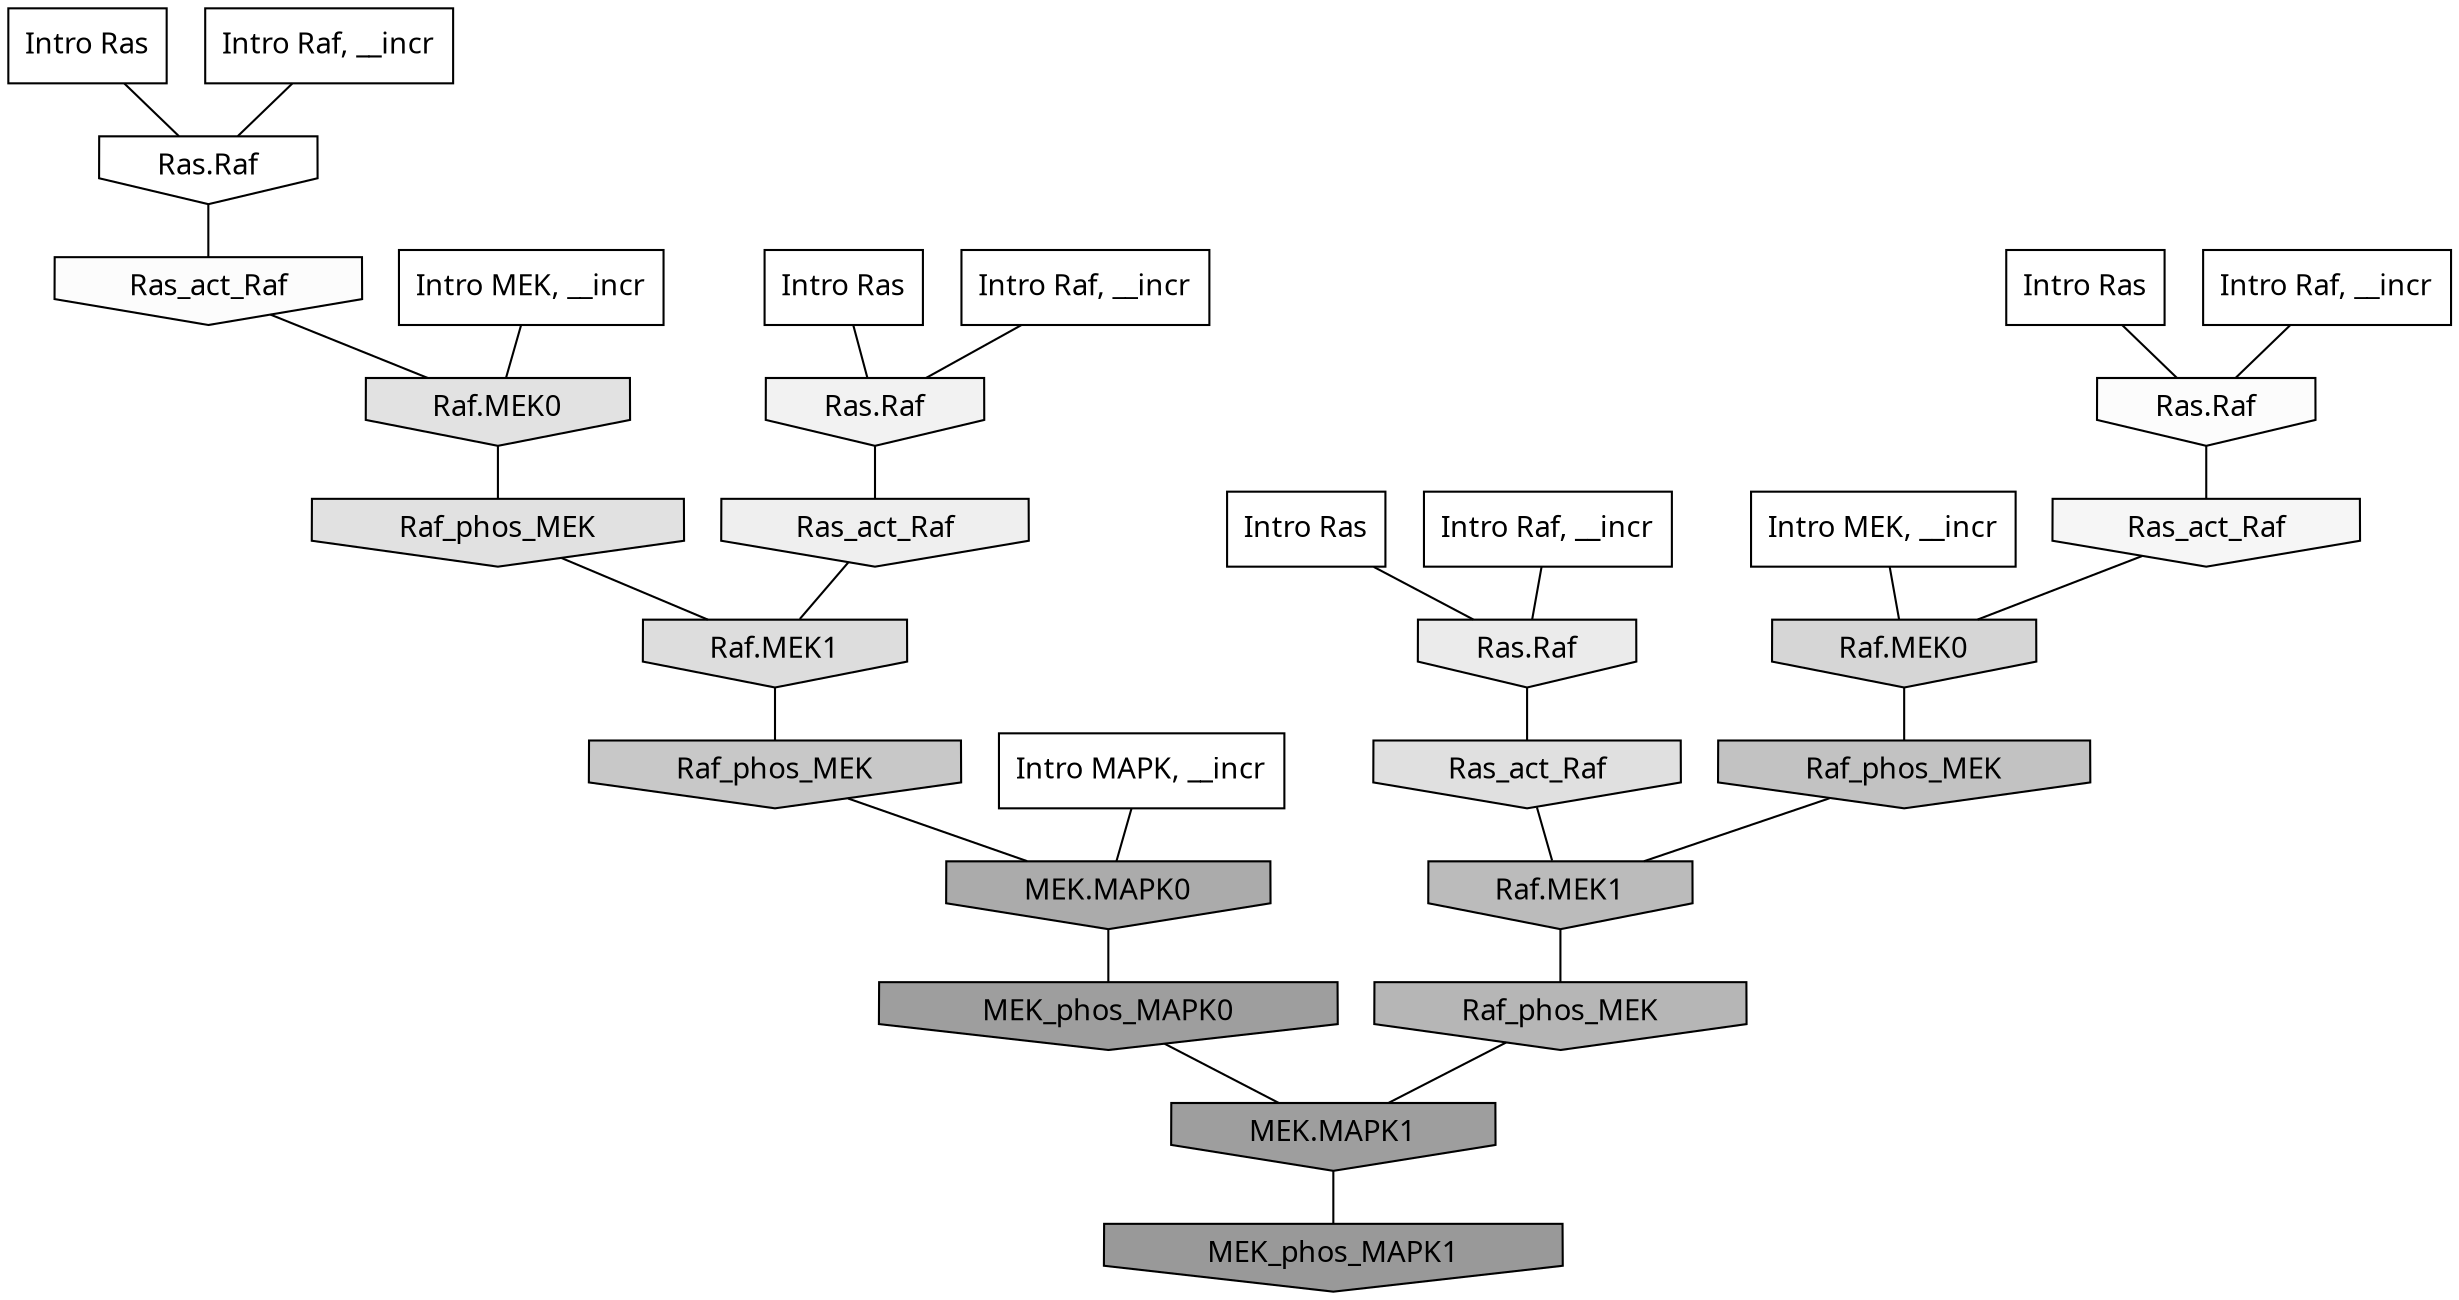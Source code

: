 digraph G{
  rankdir="TB";
  ranksep=0.30;
  node [fontname="CMU Serif"];
  edge [fontname="CMU Serif"];
  
  19 [label="Intro Ras", shape=rectangle, style=filled, fillcolor="0.000 0.000 1.000"]
  
  55 [label="Intro Ras", shape=rectangle, style=filled, fillcolor="0.000 0.000 1.000"]
  
  76 [label="Intro Ras", shape=rectangle, style=filled, fillcolor="0.000 0.000 1.000"]
  
  78 [label="Intro Ras", shape=rectangle, style=filled, fillcolor="0.000 0.000 1.000"]
  
  112 [label="Intro Raf, __incr", shape=rectangle, style=filled, fillcolor="0.000 0.000 1.000"]
  
  671 [label="Intro Raf, __incr", shape=rectangle, style=filled, fillcolor="0.000 0.000 1.000"]
  
  772 [label="Intro Raf, __incr", shape=rectangle, style=filled, fillcolor="0.000 0.000 1.000"]
  
  917 [label="Intro Raf, __incr", shape=rectangle, style=filled, fillcolor="0.000 0.000 1.000"]
  
  1396 [label="Intro MEK, __incr", shape=rectangle, style=filled, fillcolor="0.000 0.000 1.000"]
  
  1909 [label="Intro MEK, __incr", shape=rectangle, style=filled, fillcolor="0.000 0.000 1.000"]
  
  2602 [label="Intro MAPK, __incr", shape=rectangle, style=filled, fillcolor="0.000 0.000 1.000"]
  
  3262 [label="Ras.Raf", shape=invhouse, style=filled, fillcolor="0.000 0.000 1.000"]
  
  3411 [label="Ras.Raf", shape=invhouse, style=filled, fillcolor="0.000 0.000 0.988"]
  
  3416 [label="Ras_act_Raf", shape=invhouse, style=filled, fillcolor="0.000 0.000 0.987"]
  
  3605 [label="Ras_act_Raf", shape=invhouse, style=filled, fillcolor="0.000 0.000 0.964"]
  
  3807 [label="Ras.Raf", shape=invhouse, style=filled, fillcolor="0.000 0.000 0.948"]
  
  4072 [label="Ras_act_Raf", shape=invhouse, style=filled, fillcolor="0.000 0.000 0.934"]
  
  4337 [label="Ras.Raf", shape=invhouse, style=filled, fillcolor="0.000 0.000 0.918"]
  
  4983 [label="Raf.MEK0", shape=invhouse, style=filled, fillcolor="0.000 0.000 0.885"]
  
  5078 [label="Raf_phos_MEK", shape=invhouse, style=filled, fillcolor="0.000 0.000 0.880"]
  
  5135 [label="Ras_act_Raf", shape=invhouse, style=filled, fillcolor="0.000 0.000 0.877"]
  
  5428 [label="Raf.MEK1", shape=invhouse, style=filled, fillcolor="0.000 0.000 0.865"]
  
  5984 [label="Raf.MEK0", shape=invhouse, style=filled, fillcolor="0.000 0.000 0.839"]
  
  7714 [label="Raf_phos_MEK", shape=invhouse, style=filled, fillcolor="0.000 0.000 0.785"]
  
  8694 [label="Raf_phos_MEK", shape=invhouse, style=filled, fillcolor="0.000 0.000 0.760"]
  
  10052 [label="Raf.MEK1", shape=invhouse, style=filled, fillcolor="0.000 0.000 0.733"]
  
  11162 [label="Raf_phos_MEK", shape=invhouse, style=filled, fillcolor="0.000 0.000 0.714"]
  
  14677 [label="MEK.MAPK0", shape=invhouse, style=filled, fillcolor="0.000 0.000 0.668"]
  
  17358 [label="MEK_phos_MAPK0", shape=invhouse, style=filled, fillcolor="0.000 0.000 0.620"]
  
  17360 [label="MEK.MAPK1", shape=invhouse, style=filled, fillcolor="0.000 0.000 0.620"]
  
  17988 [label="MEK_phos_MAPK1", shape=invhouse, style=filled, fillcolor="0.000 0.000 0.600"]
  
  
  17360 -> 17988 [dir=none, color="0.000 0.000 0.000"] 
  17358 -> 17360 [dir=none, color="0.000 0.000 0.000"] 
  14677 -> 17358 [dir=none, color="0.000 0.000 0.000"] 
  11162 -> 17360 [dir=none, color="0.000 0.000 0.000"] 
  10052 -> 11162 [dir=none, color="0.000 0.000 0.000"] 
  8694 -> 10052 [dir=none, color="0.000 0.000 0.000"] 
  7714 -> 14677 [dir=none, color="0.000 0.000 0.000"] 
  5984 -> 8694 [dir=none, color="0.000 0.000 0.000"] 
  5428 -> 7714 [dir=none, color="0.000 0.000 0.000"] 
  5135 -> 10052 [dir=none, color="0.000 0.000 0.000"] 
  5078 -> 5428 [dir=none, color="0.000 0.000 0.000"] 
  4983 -> 5078 [dir=none, color="0.000 0.000 0.000"] 
  4337 -> 5135 [dir=none, color="0.000 0.000 0.000"] 
  4072 -> 5428 [dir=none, color="0.000 0.000 0.000"] 
  3807 -> 4072 [dir=none, color="0.000 0.000 0.000"] 
  3605 -> 5984 [dir=none, color="0.000 0.000 0.000"] 
  3416 -> 4983 [dir=none, color="0.000 0.000 0.000"] 
  3411 -> 3605 [dir=none, color="0.000 0.000 0.000"] 
  3262 -> 3416 [dir=none, color="0.000 0.000 0.000"] 
  2602 -> 14677 [dir=none, color="0.000 0.000 0.000"] 
  1909 -> 4983 [dir=none, color="0.000 0.000 0.000"] 
  1396 -> 5984 [dir=none, color="0.000 0.000 0.000"] 
  917 -> 4337 [dir=none, color="0.000 0.000 0.000"] 
  772 -> 3807 [dir=none, color="0.000 0.000 0.000"] 
  671 -> 3411 [dir=none, color="0.000 0.000 0.000"] 
  112 -> 3262 [dir=none, color="0.000 0.000 0.000"] 
  78 -> 3411 [dir=none, color="0.000 0.000 0.000"] 
  76 -> 4337 [dir=none, color="0.000 0.000 0.000"] 
  55 -> 3807 [dir=none, color="0.000 0.000 0.000"] 
  19 -> 3262 [dir=none, color="0.000 0.000 0.000"] 
  
  }
